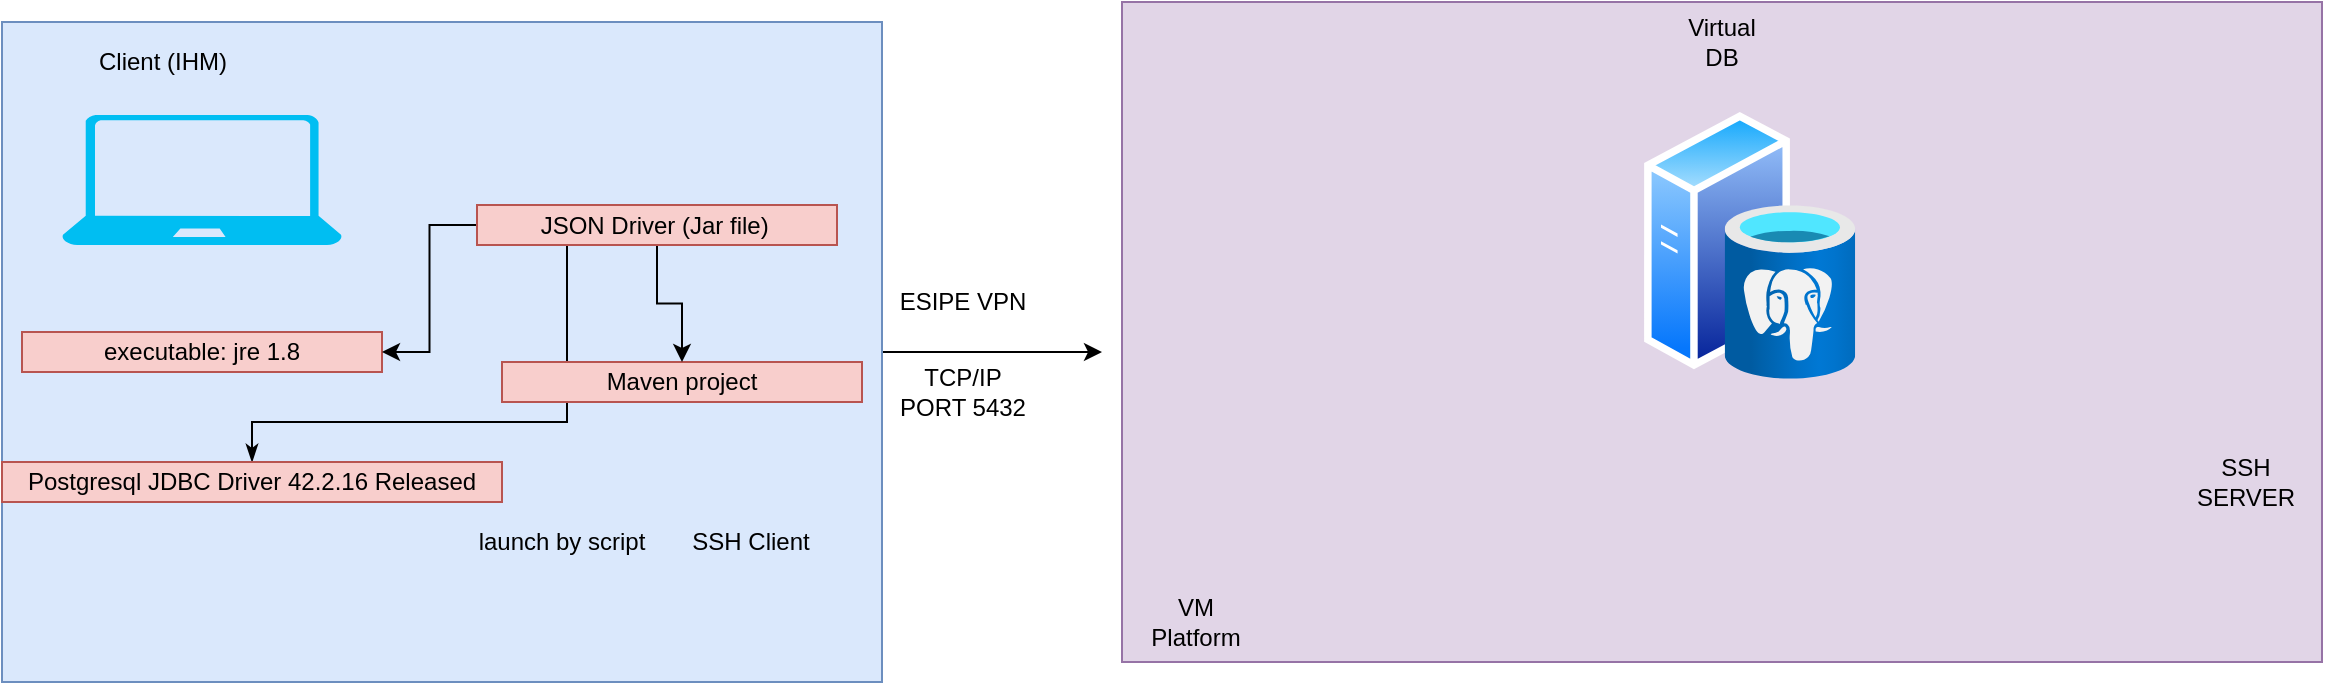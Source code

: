 <mxfile version="14.3.1" type="github">
  <diagram id="ScvJSEqFR1OHPJ4-BpPp" name="Page-1">
    <mxGraphModel dx="2249" dy="742" grid="1" gridSize="10" guides="1" tooltips="1" connect="1" arrows="1" fold="1" page="1" pageScale="1" pageWidth="827" pageHeight="1169" math="0" shadow="0">
      <root>
        <mxCell id="0" />
        <mxCell id="1" parent="0" />
        <mxCell id="Kk2F5MKqNwayes8Lsn6o-27" value="" style="rounded=0;whiteSpace=wrap;html=1;" vertex="1" parent="1">
          <mxGeometry x="710" y="45" width="250" height="235" as="geometry" />
        </mxCell>
        <mxCell id="Kk2F5MKqNwayes8Lsn6o-26" value="" style="rounded=0;whiteSpace=wrap;html=1;" vertex="1" parent="1">
          <mxGeometry x="387.2" y="60" width="282.8" height="230" as="geometry" />
        </mxCell>
        <mxCell id="Kk2F5MKqNwayes8Lsn6o-11" value="" style="aspect=fixed;perimeter=ellipsePerimeter;html=1;align=center;shadow=0;dashed=0;spacingTop=3;image;image=img/lib/active_directory/laptop_client.svg;" vertex="1" parent="1">
          <mxGeometry x="75" y="50" width="45" height="50" as="geometry" />
        </mxCell>
        <mxCell id="Kk2F5MKqNwayes8Lsn6o-13" value="" style="rounded=0;whiteSpace=wrap;html=1;fillColor=#e1d5e7;strokeColor=#9673a6;" vertex="1" parent="1">
          <mxGeometry x="370" y="30" width="600" height="330" as="geometry" />
        </mxCell>
        <mxCell id="Kk2F5MKqNwayes8Lsn6o-39" value="" style="edgeStyle=orthogonalEdgeStyle;rounded=0;orthogonalLoop=1;jettySize=auto;html=1;" edge="1" parent="1" source="Kk2F5MKqNwayes8Lsn6o-14">
          <mxGeometry relative="1" as="geometry">
            <mxPoint x="360" y="205" as="targetPoint" />
          </mxGeometry>
        </mxCell>
        <mxCell id="Kk2F5MKqNwayes8Lsn6o-14" value="" style="rounded=0;whiteSpace=wrap;html=1;fillColor=#dae8fc;strokeColor=#6c8ebf;" vertex="1" parent="1">
          <mxGeometry x="-190" y="40" width="440" height="330" as="geometry" />
        </mxCell>
        <mxCell id="Kk2F5MKqNwayes8Lsn6o-15" value="" style="shape=image;html=1;verticalAlign=top;verticalLabelPosition=bottom;labelBackgroundColor=#ffffff;imageAspect=0;aspect=fixed;image=https://cdn2.iconfinder.com/data/icons/stilllife/48x48/filesystems/gnome-fs-ssh.png" vertex="1" parent="1">
          <mxGeometry x="912" y="302" width="48" height="48" as="geometry" />
        </mxCell>
        <mxCell id="Kk2F5MKqNwayes8Lsn6o-16" value="" style="shape=image;html=1;verticalAlign=top;verticalLabelPosition=bottom;labelBackgroundColor=#ffffff;imageAspect=0;aspect=fixed;image=https://cdn1.iconfinder.com/data/icons/ampola-final-by-ampeross/128/jar.png" vertex="1" parent="1">
          <mxGeometry x="70" y="320" width="40" height="40" as="geometry" />
        </mxCell>
        <mxCell id="Kk2F5MKqNwayes8Lsn6o-17" value="launch by script" style="text;html=1;strokeColor=none;fillColor=none;align=center;verticalAlign=middle;whiteSpace=wrap;rounded=0;" vertex="1" parent="1">
          <mxGeometry x="35" y="290" width="110" height="20" as="geometry" />
        </mxCell>
        <mxCell id="Kk2F5MKqNwayes8Lsn6o-18" value="SSH Client" style="text;html=1;align=center;verticalAlign=middle;resizable=0;points=[];autosize=1;" vertex="1" parent="1">
          <mxGeometry x="144" y="290" width="80" height="20" as="geometry" />
        </mxCell>
        <mxCell id="Kk2F5MKqNwayes8Lsn6o-20" value="" style="aspect=fixed;perimeter=ellipsePerimeter;html=1;align=center;shadow=0;dashed=0;spacingTop=3;image;image=img/lib/active_directory/database_server.svg;" vertex="1" parent="1">
          <mxGeometry x="630" y="85" width="106.6" height="130" as="geometry" />
        </mxCell>
        <mxCell id="Kk2F5MKqNwayes8Lsn6o-22" value="VM Platform" style="text;html=1;strokeColor=none;fillColor=none;align=center;verticalAlign=middle;whiteSpace=wrap;rounded=0;" vertex="1" parent="1">
          <mxGeometry x="374" y="330" width="66" height="20" as="geometry" />
        </mxCell>
        <mxCell id="Kk2F5MKqNwayes8Lsn6o-23" value="Client (IHM)" style="text;html=1;strokeColor=none;fillColor=none;align=center;verticalAlign=middle;whiteSpace=wrap;rounded=0;" vertex="1" parent="1">
          <mxGeometry x="-147.5" y="45" width="75" height="30" as="geometry" />
        </mxCell>
        <mxCell id="Kk2F5MKqNwayes8Lsn6o-28" value="Virtual DB" style="text;html=1;strokeColor=none;fillColor=none;align=center;verticalAlign=middle;whiteSpace=wrap;rounded=0;" vertex="1" parent="1">
          <mxGeometry x="650" y="40" width="40" height="20" as="geometry" />
        </mxCell>
        <mxCell id="Kk2F5MKqNwayes8Lsn6o-35" value="ESIPE VPN" style="text;html=1;align=center;verticalAlign=middle;resizable=0;points=[];autosize=1;" vertex="1" parent="1">
          <mxGeometry x="250" y="170" width="80" height="20" as="geometry" />
        </mxCell>
        <mxCell id="Kk2F5MKqNwayes8Lsn6o-36" value="" style="aspect=fixed;html=1;points=[];align=center;image;fontSize=12;image=img/lib/azure2/databases/Azure_Database_PostgreSQL_Server.svg;" vertex="1" parent="1">
          <mxGeometry x="671.35" y="131.5" width="65.25" height="87" as="geometry" />
        </mxCell>
        <mxCell id="Kk2F5MKqNwayes8Lsn6o-37" value="SSH SERVER" style="text;html=1;strokeColor=none;fillColor=none;align=center;verticalAlign=middle;whiteSpace=wrap;rounded=0;" vertex="1" parent="1">
          <mxGeometry x="912" y="260" width="40" height="20" as="geometry" />
        </mxCell>
        <mxCell id="Kk2F5MKqNwayes8Lsn6o-38" value="" style="shape=image;html=1;verticalAlign=top;verticalLabelPosition=bottom;labelBackgroundColor=#ffffff;imageAspect=0;aspect=fixed;image=https://cdn2.iconfinder.com/data/icons/stilllife/48x48/filesystems/gnome-fs-ssh.png" vertex="1" parent="1">
          <mxGeometry x="160" y="316" width="48" height="48" as="geometry" />
        </mxCell>
        <mxCell id="Kk2F5MKqNwayes8Lsn6o-42" value="" style="verticalLabelPosition=bottom;html=1;verticalAlign=top;align=center;strokeColor=none;fillColor=#00BEF2;shape=mxgraph.azure.laptop;pointerEvents=1;" vertex="1" parent="1">
          <mxGeometry x="-160" y="86.5" width="140" height="65" as="geometry" />
        </mxCell>
        <mxCell id="Kk2F5MKqNwayes8Lsn6o-43" value="&lt;div&gt;TCP/IP &lt;br&gt;&lt;/div&gt;&lt;div&gt;PORT 5432&lt;br&gt;&lt;/div&gt;" style="text;html=1;align=center;verticalAlign=middle;resizable=0;points=[];autosize=1;" vertex="1" parent="1">
          <mxGeometry x="250" y="210" width="80" height="30" as="geometry" />
        </mxCell>
        <mxCell id="Kk2F5MKqNwayes8Lsn6o-44" value="executable: jre 1.8 " style="rounded=0;whiteSpace=wrap;html=1;fillColor=#f8cecc;strokeColor=#b85450;" vertex="1" parent="1">
          <mxGeometry x="-180" y="195" width="180" height="20" as="geometry" />
        </mxCell>
        <mxCell id="Kk2F5MKqNwayes8Lsn6o-55" style="edgeStyle=orthogonalEdgeStyle;rounded=0;orthogonalLoop=1;jettySize=auto;html=1;entryX=0.25;entryY=1;entryDx=0;entryDy=0;startArrow=classicThin;startFill=1;endArrow=none;endFill=0;" edge="1" parent="1" source="Kk2F5MKqNwayes8Lsn6o-45" target="Kk2F5MKqNwayes8Lsn6o-48">
          <mxGeometry relative="1" as="geometry">
            <Array as="points">
              <mxPoint x="-65" y="240" />
              <mxPoint x="93" y="240" />
            </Array>
          </mxGeometry>
        </mxCell>
        <mxCell id="Kk2F5MKqNwayes8Lsn6o-45" value="Postgresql JDBC Driver 42.2.16 Released" style="rounded=0;whiteSpace=wrap;html=1;fillColor=#f8cecc;strokeColor=#b85450;" vertex="1" parent="1">
          <mxGeometry x="-190" y="260" width="250" height="20" as="geometry" />
        </mxCell>
        <mxCell id="Kk2F5MKqNwayes8Lsn6o-46" value="Maven project " style="rounded=0;whiteSpace=wrap;html=1;fillColor=#f8cecc;strokeColor=#b85450;" vertex="1" parent="1">
          <mxGeometry x="60" y="210" width="180" height="20" as="geometry" />
        </mxCell>
        <mxCell id="Kk2F5MKqNwayes8Lsn6o-51" value="" style="edgeStyle=orthogonalEdgeStyle;rounded=0;orthogonalLoop=1;jettySize=auto;html=1;" edge="1" parent="1" source="Kk2F5MKqNwayes8Lsn6o-48" target="Kk2F5MKqNwayes8Lsn6o-46">
          <mxGeometry relative="1" as="geometry" />
        </mxCell>
        <mxCell id="Kk2F5MKqNwayes8Lsn6o-52" style="edgeStyle=orthogonalEdgeStyle;rounded=0;orthogonalLoop=1;jettySize=auto;html=1;entryX=1;entryY=0.5;entryDx=0;entryDy=0;" edge="1" parent="1" source="Kk2F5MKqNwayes8Lsn6o-48" target="Kk2F5MKqNwayes8Lsn6o-44">
          <mxGeometry relative="1" as="geometry" />
        </mxCell>
        <mxCell id="Kk2F5MKqNwayes8Lsn6o-48" value="&lt;div&gt;JSON Driver (Jar file)&amp;nbsp; &lt;br&gt;&lt;/div&gt;" style="rounded=0;whiteSpace=wrap;html=1;fillColor=#f8cecc;strokeColor=#b85450;" vertex="1" parent="1">
          <mxGeometry x="47.5" y="131.5" width="180" height="20" as="geometry" />
        </mxCell>
      </root>
    </mxGraphModel>
  </diagram>
</mxfile>

